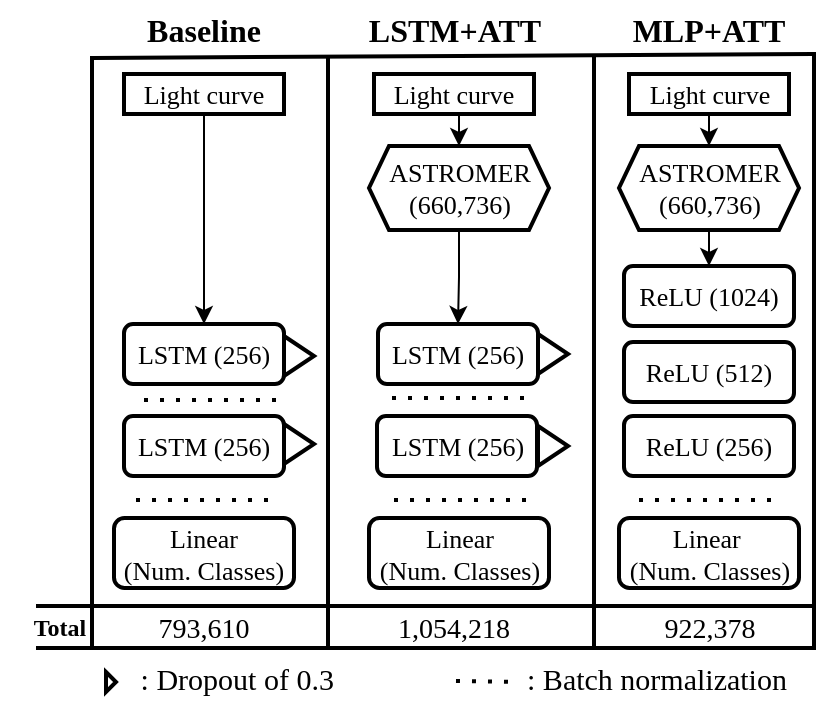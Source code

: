 <mxfile version="20.2.2" type="github">
  <diagram id="xt20whMhf_NjTj70WU7w" name="Page-1">
    <mxGraphModel dx="1406" dy="831" grid="1" gridSize="10" guides="1" tooltips="1" connect="1" arrows="1" fold="1" page="1" pageScale="1" pageWidth="850" pageHeight="1100" math="0" shadow="0">
      <root>
        <mxCell id="0" />
        <mxCell id="1" parent="0" />
        <mxCell id="yRPwk0sbZRX80ZsVxpsy-1" value="&lt;font style=&quot;font-size: 13px;&quot;&gt;LSTM (256)&lt;/font&gt;" style="rounded=1;whiteSpace=wrap;html=1;strokeWidth=2;fontSize=13;fontFamily=Times New Roman;" parent="1" vertex="1">
          <mxGeometry x="165" y="479" width="80" height="30" as="geometry" />
        </mxCell>
        <mxCell id="yRPwk0sbZRX80ZsVxpsy-2" value="&lt;font style=&quot;font-size: 13px;&quot;&gt;LSTM (256)&lt;/font&gt;" style="rounded=1;whiteSpace=wrap;html=1;strokeWidth=2;fontSize=13;fontFamily=Times New Roman;" parent="1" vertex="1">
          <mxGeometry x="165" y="525" width="80" height="30" as="geometry" />
        </mxCell>
        <mxCell id="DkhNGOzeZ88qA5UQaeND-9" style="edgeStyle=orthogonalEdgeStyle;rounded=0;orthogonalLoop=1;jettySize=auto;html=1;exitX=0.5;exitY=1;exitDx=0;exitDy=0;entryX=0.5;entryY=0;entryDx=0;entryDy=0;" edge="1" parent="1" source="yRPwk0sbZRX80ZsVxpsy-5" target="yRPwk0sbZRX80ZsVxpsy-1">
          <mxGeometry relative="1" as="geometry" />
        </mxCell>
        <mxCell id="yRPwk0sbZRX80ZsVxpsy-5" value="Light curve" style="rounded=0;whiteSpace=wrap;html=1;fontFamily=Times New Roman;strokeWidth=2;fontSize=13;" parent="1" vertex="1">
          <mxGeometry x="165" y="354" width="80" height="20" as="geometry" />
        </mxCell>
        <mxCell id="DkhNGOzeZ88qA5UQaeND-7" style="edgeStyle=orthogonalEdgeStyle;rounded=0;orthogonalLoop=1;jettySize=auto;html=1;exitX=0.5;exitY=1;exitDx=0;exitDy=0;entryX=0.5;entryY=0;entryDx=0;entryDy=0;" edge="1" parent="1" source="yRPwk0sbZRX80ZsVxpsy-11" target="yRPwk0sbZRX80ZsVxpsy-60">
          <mxGeometry relative="1" as="geometry" />
        </mxCell>
        <mxCell id="yRPwk0sbZRX80ZsVxpsy-11" value="ASTROMER&lt;br&gt;(660,736)" style="shape=hexagon;perimeter=hexagonPerimeter2;whiteSpace=wrap;html=1;fixedSize=1;fontFamily=Times New Roman;size=10;strokeWidth=2;fontSize=13;" parent="1" vertex="1">
          <mxGeometry x="287.5" y="390" width="90" height="42" as="geometry" />
        </mxCell>
        <mxCell id="yRPwk0sbZRX80ZsVxpsy-12" value="&lt;font style=&quot;font-size: 13px;&quot;&gt;ReLU (1024)&lt;/font&gt;" style="rounded=1;whiteSpace=wrap;html=1;strokeWidth=2;fontSize=13;fontFamily=Times New Roman;" parent="1" vertex="1">
          <mxGeometry x="415" y="450" width="85" height="30" as="geometry" />
        </mxCell>
        <mxCell id="yRPwk0sbZRX80ZsVxpsy-13" value="&lt;font style=&quot;font-size: 13px;&quot;&gt;ReLU&amp;nbsp;(512)&lt;/font&gt;" style="rounded=1;whiteSpace=wrap;html=1;strokeWidth=2;fontSize=13;fontFamily=Times New Roman;" parent="1" vertex="1">
          <mxGeometry x="415" y="488" width="85" height="30" as="geometry" />
        </mxCell>
        <mxCell id="yRPwk0sbZRX80ZsVxpsy-14" value="&lt;font style=&quot;font-size: 13px;&quot;&gt;ReLU&amp;nbsp;(256)&lt;/font&gt;" style="rounded=1;whiteSpace=wrap;html=1;strokeWidth=2;fontSize=13;fontFamily=Times New Roman;" parent="1" vertex="1">
          <mxGeometry x="415" y="525" width="85" height="30" as="geometry" />
        </mxCell>
        <mxCell id="yRPwk0sbZRX80ZsVxpsy-18" value="&lt;div style=&quot;box-sizing: border-box; overflow: auto; display: block; padding: 1px 0px; margin: 0px; line-height: inherit; color: rgb(0, 0, 0); word-break: break-all; overflow-wrap: break-word; background-color: rgb(255, 255, 255); border: 0px; border-radius: 0px; vertical-align: baseline; font-style: normal; font-weight: 400; letter-spacing: normal; text-indent: 0px; text-transform: none; word-spacing: 0px; font-size: 14px;&quot;&gt;&lt;font style=&quot;font-size: 14px;&quot;&gt;793,610&lt;/font&gt;&lt;/div&gt;" style="text;whiteSpace=wrap;html=1;fontFamily=Times New Roman;align=center;fontSize=14;strokeWidth=2;" parent="1" vertex="1">
          <mxGeometry x="165" y="616" width="80" height="30" as="geometry" />
        </mxCell>
        <mxCell id="yRPwk0sbZRX80ZsVxpsy-19" value="" style="endArrow=none;html=1;rounded=0;fontFamily=Times New Roman;strokeWidth=2;fontSize=14;" parent="1" edge="1">
          <mxGeometry width="50" height="50" relative="1" as="geometry">
            <mxPoint x="121" y="620" as="sourcePoint" />
            <mxPoint x="511" y="620" as="targetPoint" />
          </mxGeometry>
        </mxCell>
        <mxCell id="yRPwk0sbZRX80ZsVxpsy-21" value="" style="endArrow=none;html=1;rounded=0;fontFamily=Times New Roman;strokeWidth=2;fontSize=14;" parent="1" edge="1">
          <mxGeometry width="50" height="50" relative="1" as="geometry">
            <mxPoint x="267" y="640" as="sourcePoint" />
            <mxPoint x="267" y="346" as="targetPoint" />
          </mxGeometry>
        </mxCell>
        <mxCell id="yRPwk0sbZRX80ZsVxpsy-25" value="&lt;div style=&quot;box-sizing: border-box; overflow: auto; display: block; padding: 1px 0px; margin: 0px; line-height: inherit; color: rgb(0, 0, 0); word-break: break-all; overflow-wrap: break-word; background-color: rgb(255, 255, 255); border: 0px; border-radius: 0px; vertical-align: baseline; font-style: normal; font-weight: 400; letter-spacing: normal; text-indent: 0px; text-transform: none; word-spacing: 0px; font-size: 14px;&quot;&gt;&lt;div style=&quot;box-sizing: border-box; overflow: auto; padding: 1px 0px; margin-top: 0px; margin-bottom: 0px; line-height: inherit; word-break: break-all; overflow-wrap: break-word; border: 0px; border-radius: 0px; vertical-align: baseline; text-align: left; font-size: 14px;&quot;&gt;1,054,218&lt;/div&gt;&lt;/div&gt;" style="text;whiteSpace=wrap;html=1;fontSize=14;fontFamily=Times New Roman;align=center;strokeWidth=2;" parent="1" vertex="1">
          <mxGeometry x="290" y="615" width="80" height="30" as="geometry" />
        </mxCell>
        <mxCell id="yRPwk0sbZRX80ZsVxpsy-27" value="&lt;div style=&quot;box-sizing: border-box; overflow: auto; display: block; padding: 1px 0px; margin: 0px; line-height: inherit; color: rgb(0, 0, 0); word-break: break-all; overflow-wrap: break-word; background-color: rgb(255, 255, 255); border: 0px; border-radius: 0px; vertical-align: baseline; font-style: normal; font-weight: 400; letter-spacing: normal; text-indent: 0px; text-transform: none; word-spacing: 0px; font-size: 14px;&quot;&gt;&lt;font style=&quot;font-size: 14px;&quot;&gt;922,378&lt;/font&gt;&lt;/div&gt;" style="text;whiteSpace=wrap;html=1;fontSize=14;fontFamily=Times New Roman;align=center;strokeWidth=2;" parent="1" vertex="1">
          <mxGeometry x="417.5" y="616" width="80" height="30" as="geometry" />
        </mxCell>
        <mxCell id="yRPwk0sbZRX80ZsVxpsy-31" value="" style="triangle;whiteSpace=wrap;html=1;fontFamily=Times New Roman;fontSize=13;strokeWidth=2;" parent="1" vertex="1">
          <mxGeometry x="245" y="485" width="15" height="20" as="geometry" />
        </mxCell>
        <mxCell id="yRPwk0sbZRX80ZsVxpsy-32" value="" style="triangle;whiteSpace=wrap;html=1;fontFamily=Times New Roman;fontSize=14;strokeWidth=2;" parent="1" vertex="1">
          <mxGeometry x="245" y="529" width="15" height="20" as="geometry" />
        </mxCell>
        <mxCell id="yRPwk0sbZRX80ZsVxpsy-33" value="" style="triangle;whiteSpace=wrap;html=1;fontFamily=Times New Roman;fontSize=13;strokeWidth=2;" parent="1" vertex="1">
          <mxGeometry x="372" y="484" width="15" height="20" as="geometry" />
        </mxCell>
        <mxCell id="yRPwk0sbZRX80ZsVxpsy-34" value="" style="triangle;whiteSpace=wrap;html=1;fontFamily=Times New Roman;fontSize=13;strokeWidth=2;" parent="1" vertex="1">
          <mxGeometry x="372" y="530" width="15" height="20" as="geometry" />
        </mxCell>
        <mxCell id="yRPwk0sbZRX80ZsVxpsy-37" value="" style="triangle;whiteSpace=wrap;html=1;fontFamily=Times New Roman;fontSize=14;strokeWidth=2;" parent="1" vertex="1">
          <mxGeometry x="156" y="653" width="5" height="10" as="geometry" />
        </mxCell>
        <mxCell id="yRPwk0sbZRX80ZsVxpsy-38" value=": Dropout of 0.3&amp;nbsp;" style="text;html=1;strokeColor=none;fillColor=none;align=center;verticalAlign=middle;whiteSpace=wrap;rounded=0;fontFamily=Times New Roman;fontSize=15;" parent="1" vertex="1">
          <mxGeometry x="161" y="641" width="125" height="30" as="geometry" />
        </mxCell>
        <mxCell id="yRPwk0sbZRX80ZsVxpsy-43" value="" style="endArrow=none;dashed=1;html=1;dashPattern=1 3;strokeWidth=2;rounded=0;fontFamily=Times New Roman;fontSize=13;" parent="1" edge="1">
          <mxGeometry width="50" height="50" relative="1" as="geometry">
            <mxPoint x="171" y="567" as="sourcePoint" />
            <mxPoint x="241" y="567" as="targetPoint" />
          </mxGeometry>
        </mxCell>
        <mxCell id="yRPwk0sbZRX80ZsVxpsy-44" value="" style="endArrow=none;dashed=1;html=1;dashPattern=1 3;strokeWidth=2;rounded=0;fontFamily=Times New Roman;fontSize=13;" parent="1" edge="1">
          <mxGeometry width="50" height="50" relative="1" as="geometry">
            <mxPoint x="175" y="517" as="sourcePoint" />
            <mxPoint x="245" y="517" as="targetPoint" />
          </mxGeometry>
        </mxCell>
        <mxCell id="yRPwk0sbZRX80ZsVxpsy-45" value="" style="endArrow=none;dashed=1;html=1;dashPattern=1 3;strokeWidth=2;rounded=0;fontFamily=Times New Roman;fontSize=13;" parent="1" edge="1">
          <mxGeometry width="50" height="50" relative="1" as="geometry">
            <mxPoint x="299" y="516" as="sourcePoint" />
            <mxPoint x="369" y="516" as="targetPoint" />
          </mxGeometry>
        </mxCell>
        <mxCell id="yRPwk0sbZRX80ZsVxpsy-48" value="" style="endArrow=none;dashed=1;html=1;dashPattern=1 3;strokeWidth=2;rounded=0;fontFamily=Times New Roman;fontSize=14;" parent="1" edge="1">
          <mxGeometry width="50" height="50" relative="1" as="geometry">
            <mxPoint x="331" y="657.5" as="sourcePoint" />
            <mxPoint x="361" y="658" as="targetPoint" />
          </mxGeometry>
        </mxCell>
        <mxCell id="yRPwk0sbZRX80ZsVxpsy-49" value=": Batch normalization" style="text;html=1;strokeColor=none;fillColor=none;align=center;verticalAlign=middle;whiteSpace=wrap;rounded=0;fontFamily=Times New Roman;fontSize=15;" parent="1" vertex="1">
          <mxGeometry x="364" y="641" width="134.5" height="30" as="geometry" />
        </mxCell>
        <mxCell id="yRPwk0sbZRX80ZsVxpsy-51" value="&lt;b style=&quot;font-size: 16px;&quot;&gt;Baseline&lt;/b&gt;" style="text;html=1;strokeColor=none;fillColor=none;align=center;verticalAlign=middle;whiteSpace=wrap;rounded=0;fontFamily=Times New Roman;fontSize=16;" parent="1" vertex="1">
          <mxGeometry x="175" y="317" width="60" height="30" as="geometry" />
        </mxCell>
        <mxCell id="yRPwk0sbZRX80ZsVxpsy-52" value="&lt;b style=&quot;font-size: 16px;&quot;&gt;LSTM+ATT&lt;/b&gt;" style="text;html=1;strokeColor=none;fillColor=none;align=center;verticalAlign=middle;whiteSpace=wrap;rounded=0;fontFamily=Times New Roman;fontSize=16;" parent="1" vertex="1">
          <mxGeometry x="287.5" y="317" width="85" height="30" as="geometry" />
        </mxCell>
        <mxCell id="yRPwk0sbZRX80ZsVxpsy-53" value="&lt;b style=&quot;font-size: 16px;&quot;&gt;MLP+ATT&lt;/b&gt;" style="text;html=1;strokeColor=none;fillColor=none;align=center;verticalAlign=middle;whiteSpace=wrap;rounded=0;fontFamily=Times New Roman;fontSize=16;" parent="1" vertex="1">
          <mxGeometry x="415" y="317" width="85" height="30" as="geometry" />
        </mxCell>
        <mxCell id="DkhNGOzeZ88qA5UQaeND-10" style="edgeStyle=orthogonalEdgeStyle;rounded=0;orthogonalLoop=1;jettySize=auto;html=1;exitX=0.5;exitY=1;exitDx=0;exitDy=0;entryX=0.5;entryY=0;entryDx=0;entryDy=0;" edge="1" parent="1" source="yRPwk0sbZRX80ZsVxpsy-58" target="yRPwk0sbZRX80ZsVxpsy-11">
          <mxGeometry relative="1" as="geometry" />
        </mxCell>
        <mxCell id="yRPwk0sbZRX80ZsVxpsy-58" value="Light curve" style="rounded=0;whiteSpace=wrap;html=1;fontFamily=Times New Roman;strokeWidth=2;fontSize=13;" parent="1" vertex="1">
          <mxGeometry x="290" y="354" width="80" height="20" as="geometry" />
        </mxCell>
        <mxCell id="yRPwk0sbZRX80ZsVxpsy-60" value="&lt;font style=&quot;font-size: 13px;&quot;&gt;LSTM (256)&lt;/font&gt;" style="rounded=1;whiteSpace=wrap;html=1;strokeWidth=2;fontSize=13;fontFamily=Times New Roman;" parent="1" vertex="1">
          <mxGeometry x="292" y="479" width="80" height="30" as="geometry" />
        </mxCell>
        <mxCell id="yRPwk0sbZRX80ZsVxpsy-61" value="&lt;font style=&quot;font-size: 13px;&quot;&gt;LSTM (256)&lt;/font&gt;" style="rounded=1;whiteSpace=wrap;html=1;strokeWidth=2;fontSize=13;fontFamily=Times New Roman;" parent="1" vertex="1">
          <mxGeometry x="291.5" y="525" width="80" height="30" as="geometry" />
        </mxCell>
        <mxCell id="DkhNGOzeZ88qA5UQaeND-8" style="edgeStyle=orthogonalEdgeStyle;rounded=0;orthogonalLoop=1;jettySize=auto;html=1;exitX=0.5;exitY=1;exitDx=0;exitDy=0;entryX=0.5;entryY=0;entryDx=0;entryDy=0;" edge="1" parent="1" source="yRPwk0sbZRX80ZsVxpsy-66" target="yRPwk0sbZRX80ZsVxpsy-12">
          <mxGeometry relative="1" as="geometry" />
        </mxCell>
        <mxCell id="yRPwk0sbZRX80ZsVxpsy-66" value="ASTROMER&lt;br&gt;(660,736)" style="shape=hexagon;perimeter=hexagonPerimeter2;whiteSpace=wrap;html=1;fixedSize=1;fontFamily=Times New Roman;size=10;strokeWidth=2;fontSize=13;" parent="1" vertex="1">
          <mxGeometry x="412.5" y="390" width="90" height="42" as="geometry" />
        </mxCell>
        <mxCell id="DkhNGOzeZ88qA5UQaeND-12" style="edgeStyle=orthogonalEdgeStyle;rounded=0;orthogonalLoop=1;jettySize=auto;html=1;exitX=0.5;exitY=1;exitDx=0;exitDy=0;entryX=0.5;entryY=0;entryDx=0;entryDy=0;" edge="1" parent="1" source="yRPwk0sbZRX80ZsVxpsy-67" target="yRPwk0sbZRX80ZsVxpsy-66">
          <mxGeometry relative="1" as="geometry" />
        </mxCell>
        <mxCell id="yRPwk0sbZRX80ZsVxpsy-67" value="Light curve" style="rounded=0;whiteSpace=wrap;html=1;fontFamily=Times New Roman;strokeWidth=2;fontSize=13;" parent="1" vertex="1">
          <mxGeometry x="417.5" y="354" width="80" height="20" as="geometry" />
        </mxCell>
        <mxCell id="DkhNGOzeZ88qA5UQaeND-2" value="&lt;font style=&quot;font-size: 13px;&quot;&gt;Linear&lt;br&gt;(Num. Classes)&lt;/font&gt;" style="rounded=1;whiteSpace=wrap;html=1;strokeWidth=2;fontSize=13;fontFamily=Times New Roman;" vertex="1" parent="1">
          <mxGeometry x="160" y="576" width="90" height="35" as="geometry" />
        </mxCell>
        <mxCell id="DkhNGOzeZ88qA5UQaeND-3" value="" style="endArrow=none;dashed=1;html=1;dashPattern=1 3;strokeWidth=2;rounded=0;fontFamily=Times New Roman;fontSize=13;" edge="1" parent="1">
          <mxGeometry width="50" height="50" relative="1" as="geometry">
            <mxPoint x="300" y="567" as="sourcePoint" />
            <mxPoint x="370" y="567" as="targetPoint" />
          </mxGeometry>
        </mxCell>
        <mxCell id="DkhNGOzeZ88qA5UQaeND-4" value="" style="endArrow=none;dashed=1;html=1;dashPattern=1 3;strokeWidth=2;rounded=0;fontFamily=Times New Roman;fontSize=13;" edge="1" parent="1">
          <mxGeometry width="50" height="50" relative="1" as="geometry">
            <mxPoint x="422.5" y="567" as="sourcePoint" />
            <mxPoint x="492.5" y="567" as="targetPoint" />
          </mxGeometry>
        </mxCell>
        <mxCell id="DkhNGOzeZ88qA5UQaeND-14" value="&lt;font style=&quot;font-size: 13px;&quot;&gt;Linear&lt;br&gt;(Num. Classes)&lt;/font&gt;" style="rounded=1;whiteSpace=wrap;html=1;strokeWidth=2;fontSize=13;fontFamily=Times New Roman;" vertex="1" parent="1">
          <mxGeometry x="287.5" y="576" width="90" height="35" as="geometry" />
        </mxCell>
        <mxCell id="DkhNGOzeZ88qA5UQaeND-15" value="&lt;font style=&quot;font-size: 13px;&quot;&gt;Linear&amp;nbsp;&lt;br&gt;(Num. Classes)&lt;/font&gt;" style="rounded=1;whiteSpace=wrap;html=1;strokeWidth=2;fontSize=13;fontFamily=Times New Roman;" vertex="1" parent="1">
          <mxGeometry x="412.5" y="576" width="90" height="35" as="geometry" />
        </mxCell>
        <mxCell id="DkhNGOzeZ88qA5UQaeND-16" value="" style="endArrow=none;html=1;rounded=0;fontFamily=Times New Roman;strokeWidth=2;fontSize=14;" edge="1" parent="1">
          <mxGeometry width="50" height="50" relative="1" as="geometry">
            <mxPoint x="150" y="346" as="sourcePoint" />
            <mxPoint x="510" y="344" as="targetPoint" />
          </mxGeometry>
        </mxCell>
        <mxCell id="DkhNGOzeZ88qA5UQaeND-17" value="" style="endArrow=none;html=1;rounded=0;fontFamily=Times New Roman;strokeWidth=2;fontSize=14;" edge="1" parent="1">
          <mxGeometry width="50" height="50" relative="1" as="geometry">
            <mxPoint x="400" y="640" as="sourcePoint" />
            <mxPoint x="400" y="344.5" as="targetPoint" />
          </mxGeometry>
        </mxCell>
        <mxCell id="DkhNGOzeZ88qA5UQaeND-20" value="&lt;font face=&quot;Times New Roman&quot;&gt;&lt;b&gt;Total&lt;/b&gt;&lt;/font&gt;" style="text;html=1;strokeColor=none;fillColor=none;align=center;verticalAlign=middle;whiteSpace=wrap;rounded=0;" vertex="1" parent="1">
          <mxGeometry x="103" y="616" width="60" height="30" as="geometry" />
        </mxCell>
        <mxCell id="DkhNGOzeZ88qA5UQaeND-21" value="" style="endArrow=none;html=1;rounded=0;fontFamily=Times New Roman;strokeWidth=2;fontSize=14;" edge="1" parent="1">
          <mxGeometry width="50" height="50" relative="1" as="geometry">
            <mxPoint x="149" y="640" as="sourcePoint" />
            <mxPoint x="149" y="345" as="targetPoint" />
          </mxGeometry>
        </mxCell>
        <mxCell id="DkhNGOzeZ88qA5UQaeND-22" value="" style="endArrow=none;html=1;rounded=0;fontFamily=Times New Roman;strokeWidth=2;fontSize=14;" edge="1" parent="1">
          <mxGeometry width="50" height="50" relative="1" as="geometry">
            <mxPoint x="510" y="640" as="sourcePoint" />
            <mxPoint x="510" y="343" as="targetPoint" />
          </mxGeometry>
        </mxCell>
        <mxCell id="DkhNGOzeZ88qA5UQaeND-24" value="" style="endArrow=none;html=1;rounded=0;fontFamily=Times New Roman;strokeWidth=2;fontSize=14;" edge="1" parent="1">
          <mxGeometry width="50" height="50" relative="1" as="geometry">
            <mxPoint x="121" y="641" as="sourcePoint" />
            <mxPoint x="511" y="641" as="targetPoint" />
          </mxGeometry>
        </mxCell>
      </root>
    </mxGraphModel>
  </diagram>
</mxfile>
